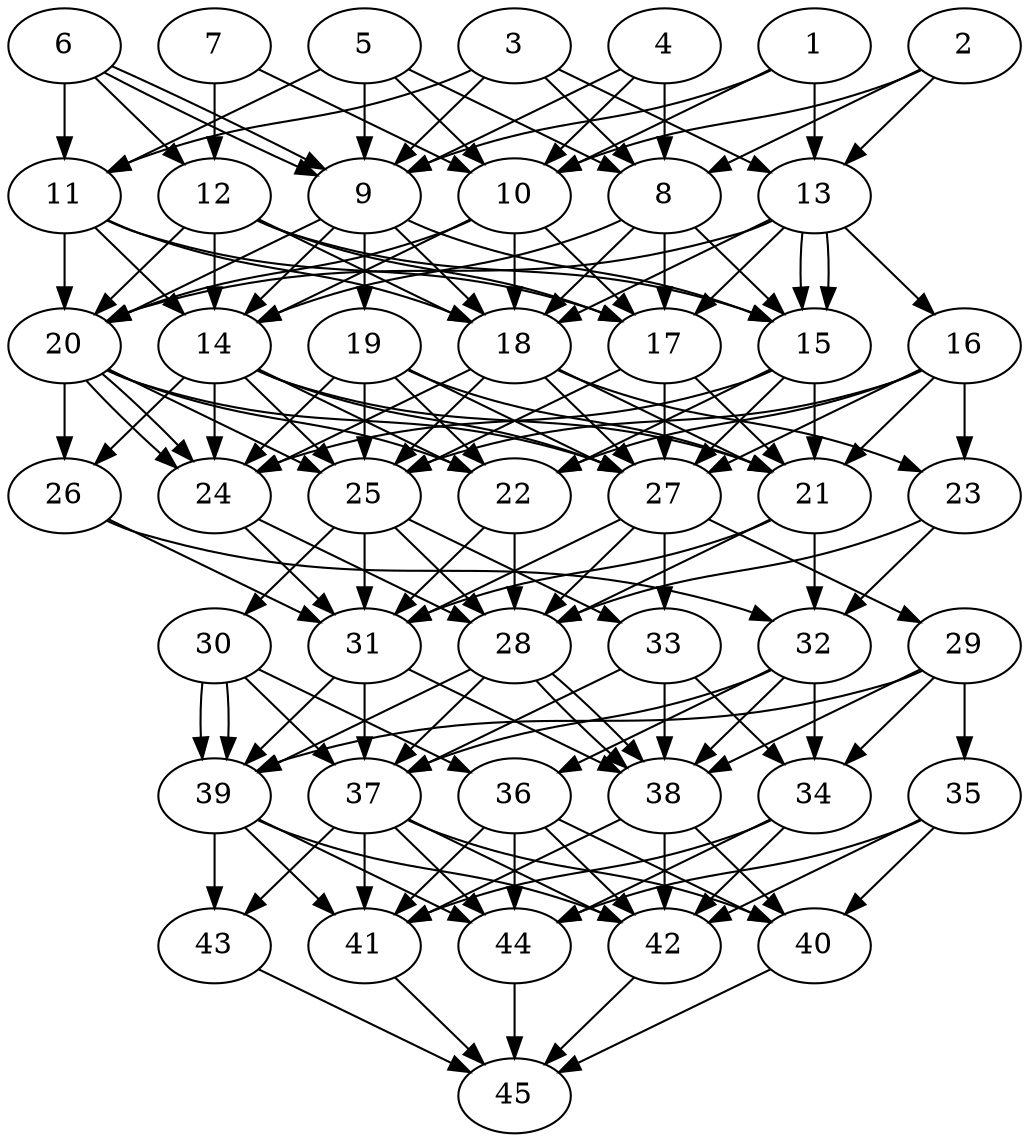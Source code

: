 // DAG automatically generated by daggen at Thu Oct  3 14:07:25 2019
// ./daggen --dot -n 45 --ccr 0.4 --fat 0.5 --regular 0.7 --density 0.9 --mindata 5242880 --maxdata 52428800 
digraph G {
  1 [size="49628160", alpha="0.05", expect_size="19851264"] 
  1 -> 9 [size ="19851264"]
  1 -> 10 [size ="19851264"]
  1 -> 13 [size ="19851264"]
  2 [size="107217920", alpha="0.09", expect_size="42887168"] 
  2 -> 8 [size ="42887168"]
  2 -> 10 [size ="42887168"]
  2 -> 13 [size ="42887168"]
  3 [size="61460480", alpha="0.01", expect_size="24584192"] 
  3 -> 8 [size ="24584192"]
  3 -> 9 [size ="24584192"]
  3 -> 11 [size ="24584192"]
  3 -> 13 [size ="24584192"]
  4 [size="67484160", alpha="0.05", expect_size="26993664"] 
  4 -> 8 [size ="26993664"]
  4 -> 9 [size ="26993664"]
  4 -> 10 [size ="26993664"]
  5 [size="118540800", alpha="0.07", expect_size="47416320"] 
  5 -> 8 [size ="47416320"]
  5 -> 9 [size ="47416320"]
  5 -> 10 [size ="47416320"]
  5 -> 11 [size ="47416320"]
  6 [size="113402880", alpha="0.12", expect_size="45361152"] 
  6 -> 9 [size ="45361152"]
  6 -> 9 [size ="45361152"]
  6 -> 11 [size ="45361152"]
  6 -> 12 [size ="45361152"]
  7 [size="91197440", alpha="0.13", expect_size="36478976"] 
  7 -> 10 [size ="36478976"]
  7 -> 12 [size ="36478976"]
  8 [size="71772160", alpha="0.11", expect_size="28708864"] 
  8 -> 14 [size ="28708864"]
  8 -> 15 [size ="28708864"]
  8 -> 17 [size ="28708864"]
  8 -> 18 [size ="28708864"]
  9 [size="35253760", alpha="0.09", expect_size="14101504"] 
  9 -> 14 [size ="14101504"]
  9 -> 15 [size ="14101504"]
  9 -> 18 [size ="14101504"]
  9 -> 19 [size ="14101504"]
  9 -> 20 [size ="14101504"]
  10 [size="102717440", alpha="0.14", expect_size="41086976"] 
  10 -> 14 [size ="41086976"]
  10 -> 17 [size ="41086976"]
  10 -> 18 [size ="41086976"]
  10 -> 20 [size ="41086976"]
  11 [size="13565440", alpha="0.07", expect_size="5426176"] 
  11 -> 14 [size ="5426176"]
  11 -> 17 [size ="5426176"]
  11 -> 18 [size ="5426176"]
  11 -> 20 [size ="5426176"]
  12 [size="41128960", alpha="0.12", expect_size="16451584"] 
  12 -> 14 [size ="16451584"]
  12 -> 15 [size ="16451584"]
  12 -> 17 [size ="16451584"]
  12 -> 18 [size ="16451584"]
  12 -> 20 [size ="16451584"]
  13 [size="97090560", alpha="0.05", expect_size="38836224"] 
  13 -> 15 [size ="38836224"]
  13 -> 15 [size ="38836224"]
  13 -> 16 [size ="38836224"]
  13 -> 17 [size ="38836224"]
  13 -> 18 [size ="38836224"]
  13 -> 20 [size ="38836224"]
  14 [size="100505600", alpha="0.07", expect_size="40202240"] 
  14 -> 21 [size ="40202240"]
  14 -> 22 [size ="40202240"]
  14 -> 24 [size ="40202240"]
  14 -> 25 [size ="40202240"]
  14 -> 26 [size ="40202240"]
  14 -> 27 [size ="40202240"]
  15 [size="128202240", alpha="0.17", expect_size="51280896"] 
  15 -> 21 [size ="51280896"]
  15 -> 22 [size ="51280896"]
  15 -> 24 [size ="51280896"]
  15 -> 27 [size ="51280896"]
  16 [size="54343680", alpha="0.10", expect_size="21737472"] 
  16 -> 21 [size ="21737472"]
  16 -> 22 [size ="21737472"]
  16 -> 23 [size ="21737472"]
  16 -> 25 [size ="21737472"]
  16 -> 27 [size ="21737472"]
  17 [size="125253120", alpha="0.06", expect_size="50101248"] 
  17 -> 21 [size ="50101248"]
  17 -> 25 [size ="50101248"]
  17 -> 27 [size ="50101248"]
  18 [size="84462080", alpha="0.06", expect_size="33784832"] 
  18 -> 21 [size ="33784832"]
  18 -> 23 [size ="33784832"]
  18 -> 24 [size ="33784832"]
  18 -> 25 [size ="33784832"]
  18 -> 27 [size ="33784832"]
  19 [size="30379520", alpha="0.03", expect_size="12151808"] 
  19 -> 21 [size ="12151808"]
  19 -> 22 [size ="12151808"]
  19 -> 24 [size ="12151808"]
  19 -> 25 [size ="12151808"]
  19 -> 27 [size ="12151808"]
  20 [size="80806400", alpha="0.16", expect_size="32322560"] 
  20 -> 22 [size ="32322560"]
  20 -> 24 [size ="32322560"]
  20 -> 24 [size ="32322560"]
  20 -> 25 [size ="32322560"]
  20 -> 26 [size ="32322560"]
  20 -> 27 [size ="32322560"]
  21 [size="45232640", alpha="0.14", expect_size="18093056"] 
  21 -> 28 [size ="18093056"]
  21 -> 31 [size ="18093056"]
  21 -> 32 [size ="18093056"]
  22 [size="86187520", alpha="0.08", expect_size="34475008"] 
  22 -> 28 [size ="34475008"]
  22 -> 31 [size ="34475008"]
  23 [size="38208000", alpha="0.10", expect_size="15283200"] 
  23 -> 28 [size ="15283200"]
  23 -> 32 [size ="15283200"]
  24 [size="69304320", alpha="0.02", expect_size="27721728"] 
  24 -> 28 [size ="27721728"]
  24 -> 31 [size ="27721728"]
  25 [size="108072960", alpha="0.12", expect_size="43229184"] 
  25 -> 28 [size ="43229184"]
  25 -> 30 [size ="43229184"]
  25 -> 31 [size ="43229184"]
  25 -> 33 [size ="43229184"]
  26 [size="89743360", alpha="0.18", expect_size="35897344"] 
  26 -> 31 [size ="35897344"]
  26 -> 32 [size ="35897344"]
  27 [size="28001280", alpha="0.18", expect_size="11200512"] 
  27 -> 28 [size ="11200512"]
  27 -> 29 [size ="11200512"]
  27 -> 31 [size ="11200512"]
  27 -> 33 [size ="11200512"]
  28 [size="66278400", alpha="0.08", expect_size="26511360"] 
  28 -> 37 [size ="26511360"]
  28 -> 38 [size ="26511360"]
  28 -> 38 [size ="26511360"]
  28 -> 39 [size ="26511360"]
  29 [size="99847680", alpha="0.01", expect_size="39939072"] 
  29 -> 34 [size ="39939072"]
  29 -> 35 [size ="39939072"]
  29 -> 38 [size ="39939072"]
  29 -> 39 [size ="39939072"]
  30 [size="120058880", alpha="0.10", expect_size="48023552"] 
  30 -> 36 [size ="48023552"]
  30 -> 37 [size ="48023552"]
  30 -> 39 [size ="48023552"]
  30 -> 39 [size ="48023552"]
  31 [size="93642240", alpha="0.19", expect_size="37456896"] 
  31 -> 37 [size ="37456896"]
  31 -> 38 [size ="37456896"]
  31 -> 39 [size ="37456896"]
  32 [size="57121280", alpha="0.12", expect_size="22848512"] 
  32 -> 34 [size ="22848512"]
  32 -> 36 [size ="22848512"]
  32 -> 37 [size ="22848512"]
  32 -> 38 [size ="22848512"]
  33 [size="104609280", alpha="0.20", expect_size="41843712"] 
  33 -> 34 [size ="41843712"]
  33 -> 37 [size ="41843712"]
  33 -> 38 [size ="41843712"]
  34 [size="48527360", alpha="0.02", expect_size="19410944"] 
  34 -> 41 [size ="19410944"]
  34 -> 42 [size ="19410944"]
  34 -> 44 [size ="19410944"]
  35 [size="61219840", alpha="0.05", expect_size="24487936"] 
  35 -> 40 [size ="24487936"]
  35 -> 42 [size ="24487936"]
  35 -> 44 [size ="24487936"]
  36 [size="130155520", alpha="0.14", expect_size="52062208"] 
  36 -> 40 [size ="52062208"]
  36 -> 41 [size ="52062208"]
  36 -> 42 [size ="52062208"]
  36 -> 44 [size ="52062208"]
  37 [size="119705600", alpha="0.02", expect_size="47882240"] 
  37 -> 40 [size ="47882240"]
  37 -> 41 [size ="47882240"]
  37 -> 42 [size ="47882240"]
  37 -> 43 [size ="47882240"]
  37 -> 44 [size ="47882240"]
  38 [size="107957760", alpha="0.02", expect_size="43183104"] 
  38 -> 40 [size ="43183104"]
  38 -> 41 [size ="43183104"]
  38 -> 42 [size ="43183104"]
  39 [size="35617280", alpha="0.05", expect_size="14246912"] 
  39 -> 41 [size ="14246912"]
  39 -> 42 [size ="14246912"]
  39 -> 43 [size ="14246912"]
  39 -> 44 [size ="14246912"]
  40 [size="42790400", alpha="0.20", expect_size="17116160"] 
  40 -> 45 [size ="17116160"]
  41 [size="101125120", alpha="0.20", expect_size="40450048"] 
  41 -> 45 [size ="40450048"]
  42 [size="93117440", alpha="0.12", expect_size="37246976"] 
  42 -> 45 [size ="37246976"]
  43 [size="46794240", alpha="0.09", expect_size="18717696"] 
  43 -> 45 [size ="18717696"]
  44 [size="46136320", alpha="0.15", expect_size="18454528"] 
  44 -> 45 [size ="18454528"]
  45 [size="60579840", alpha="0.17", expect_size="24231936"] 
}
